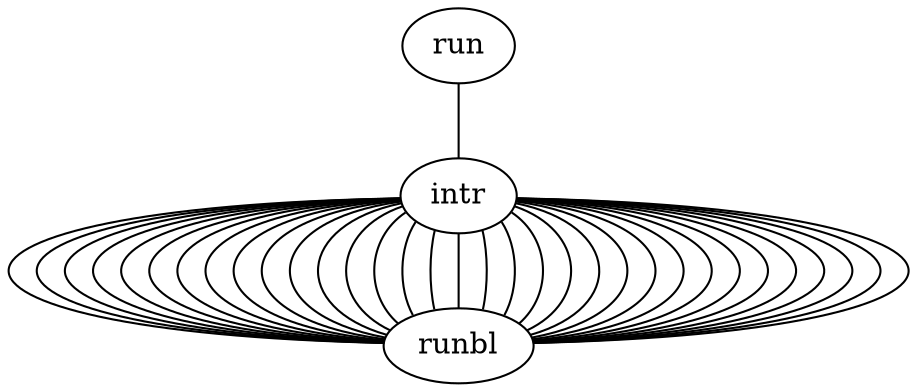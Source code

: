 graph G {
	run -- intr
	intr -- runbl
	intr -- runbl
	intr -- runbl
	intr -- runbl
	intr -- runbl
	intr -- runbl
	intr -- runbl
	intr -- runbl
	intr -- runbl
	intr -- runbl
	intr -- runbl
	intr -- runbl
	intr -- runbl
	intr -- runbl
	intr -- runbl
	intr -- runbl
	intr -- runbl
	intr -- runbl
	intr -- runbl
	intr -- runbl
	intr -- runbl
	intr -- runbl
	intr -- runbl
	intr -- runbl
	intr -- runbl
	intr -- runbl
	intr -- runbl
	intr -- runbl
	intr -- runbl
	intr -- runbl
	intr -- runbl
	intr -- runbl
	intr -- runbl
}
